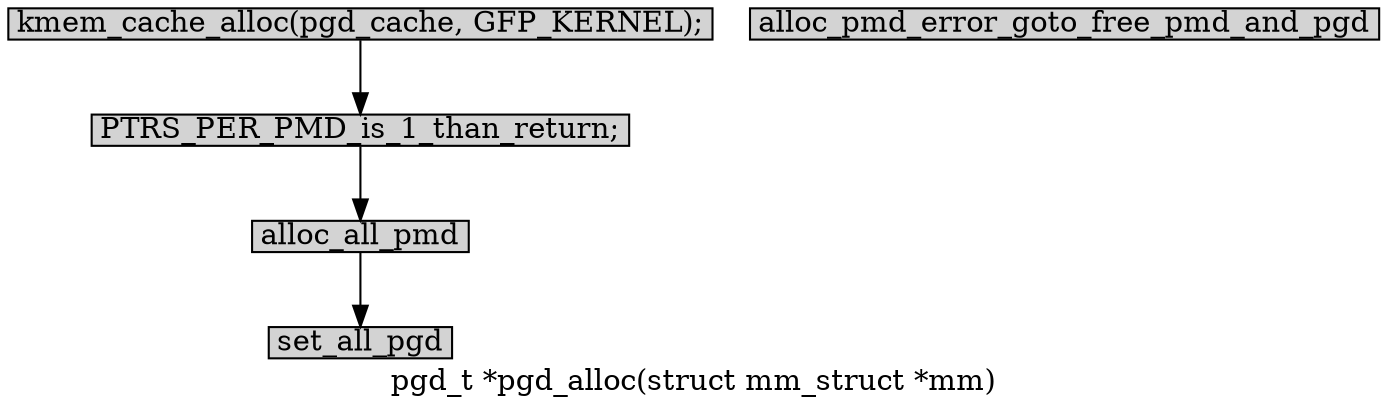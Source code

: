 digraph pgd_alloc{
        label="pgd_t *pgd_alloc(struct mm_struct *mm)";
        size="10,18";
        ratio=filled;
        
		node[style=filled, shape = box, margin="0.05,0.005",height="0.1",width="0.1"];

		alloc_pgd[label="kmem_cache_alloc(pgd_cache, GFP_KERNEL);"];
		PTRS_PER_PMD_is_1_than_return[label="PTRS_PER_PMD_is_1_than_return;"]
		alloc_all_pmd[label="alloc_all_pmd"];
		set_all_pgd[label="set_all_pgd"]

		alloc_pgd -> PTRS_PER_PMD_is_1_than_return;
		PTRS_PER_PMD_is_1_than_return -> alloc_all_pmd;
		alloc_all_pmd -> set_all_pgd;

		alloc_pmd_error_goto_free_pmd_and_pgd;
}
